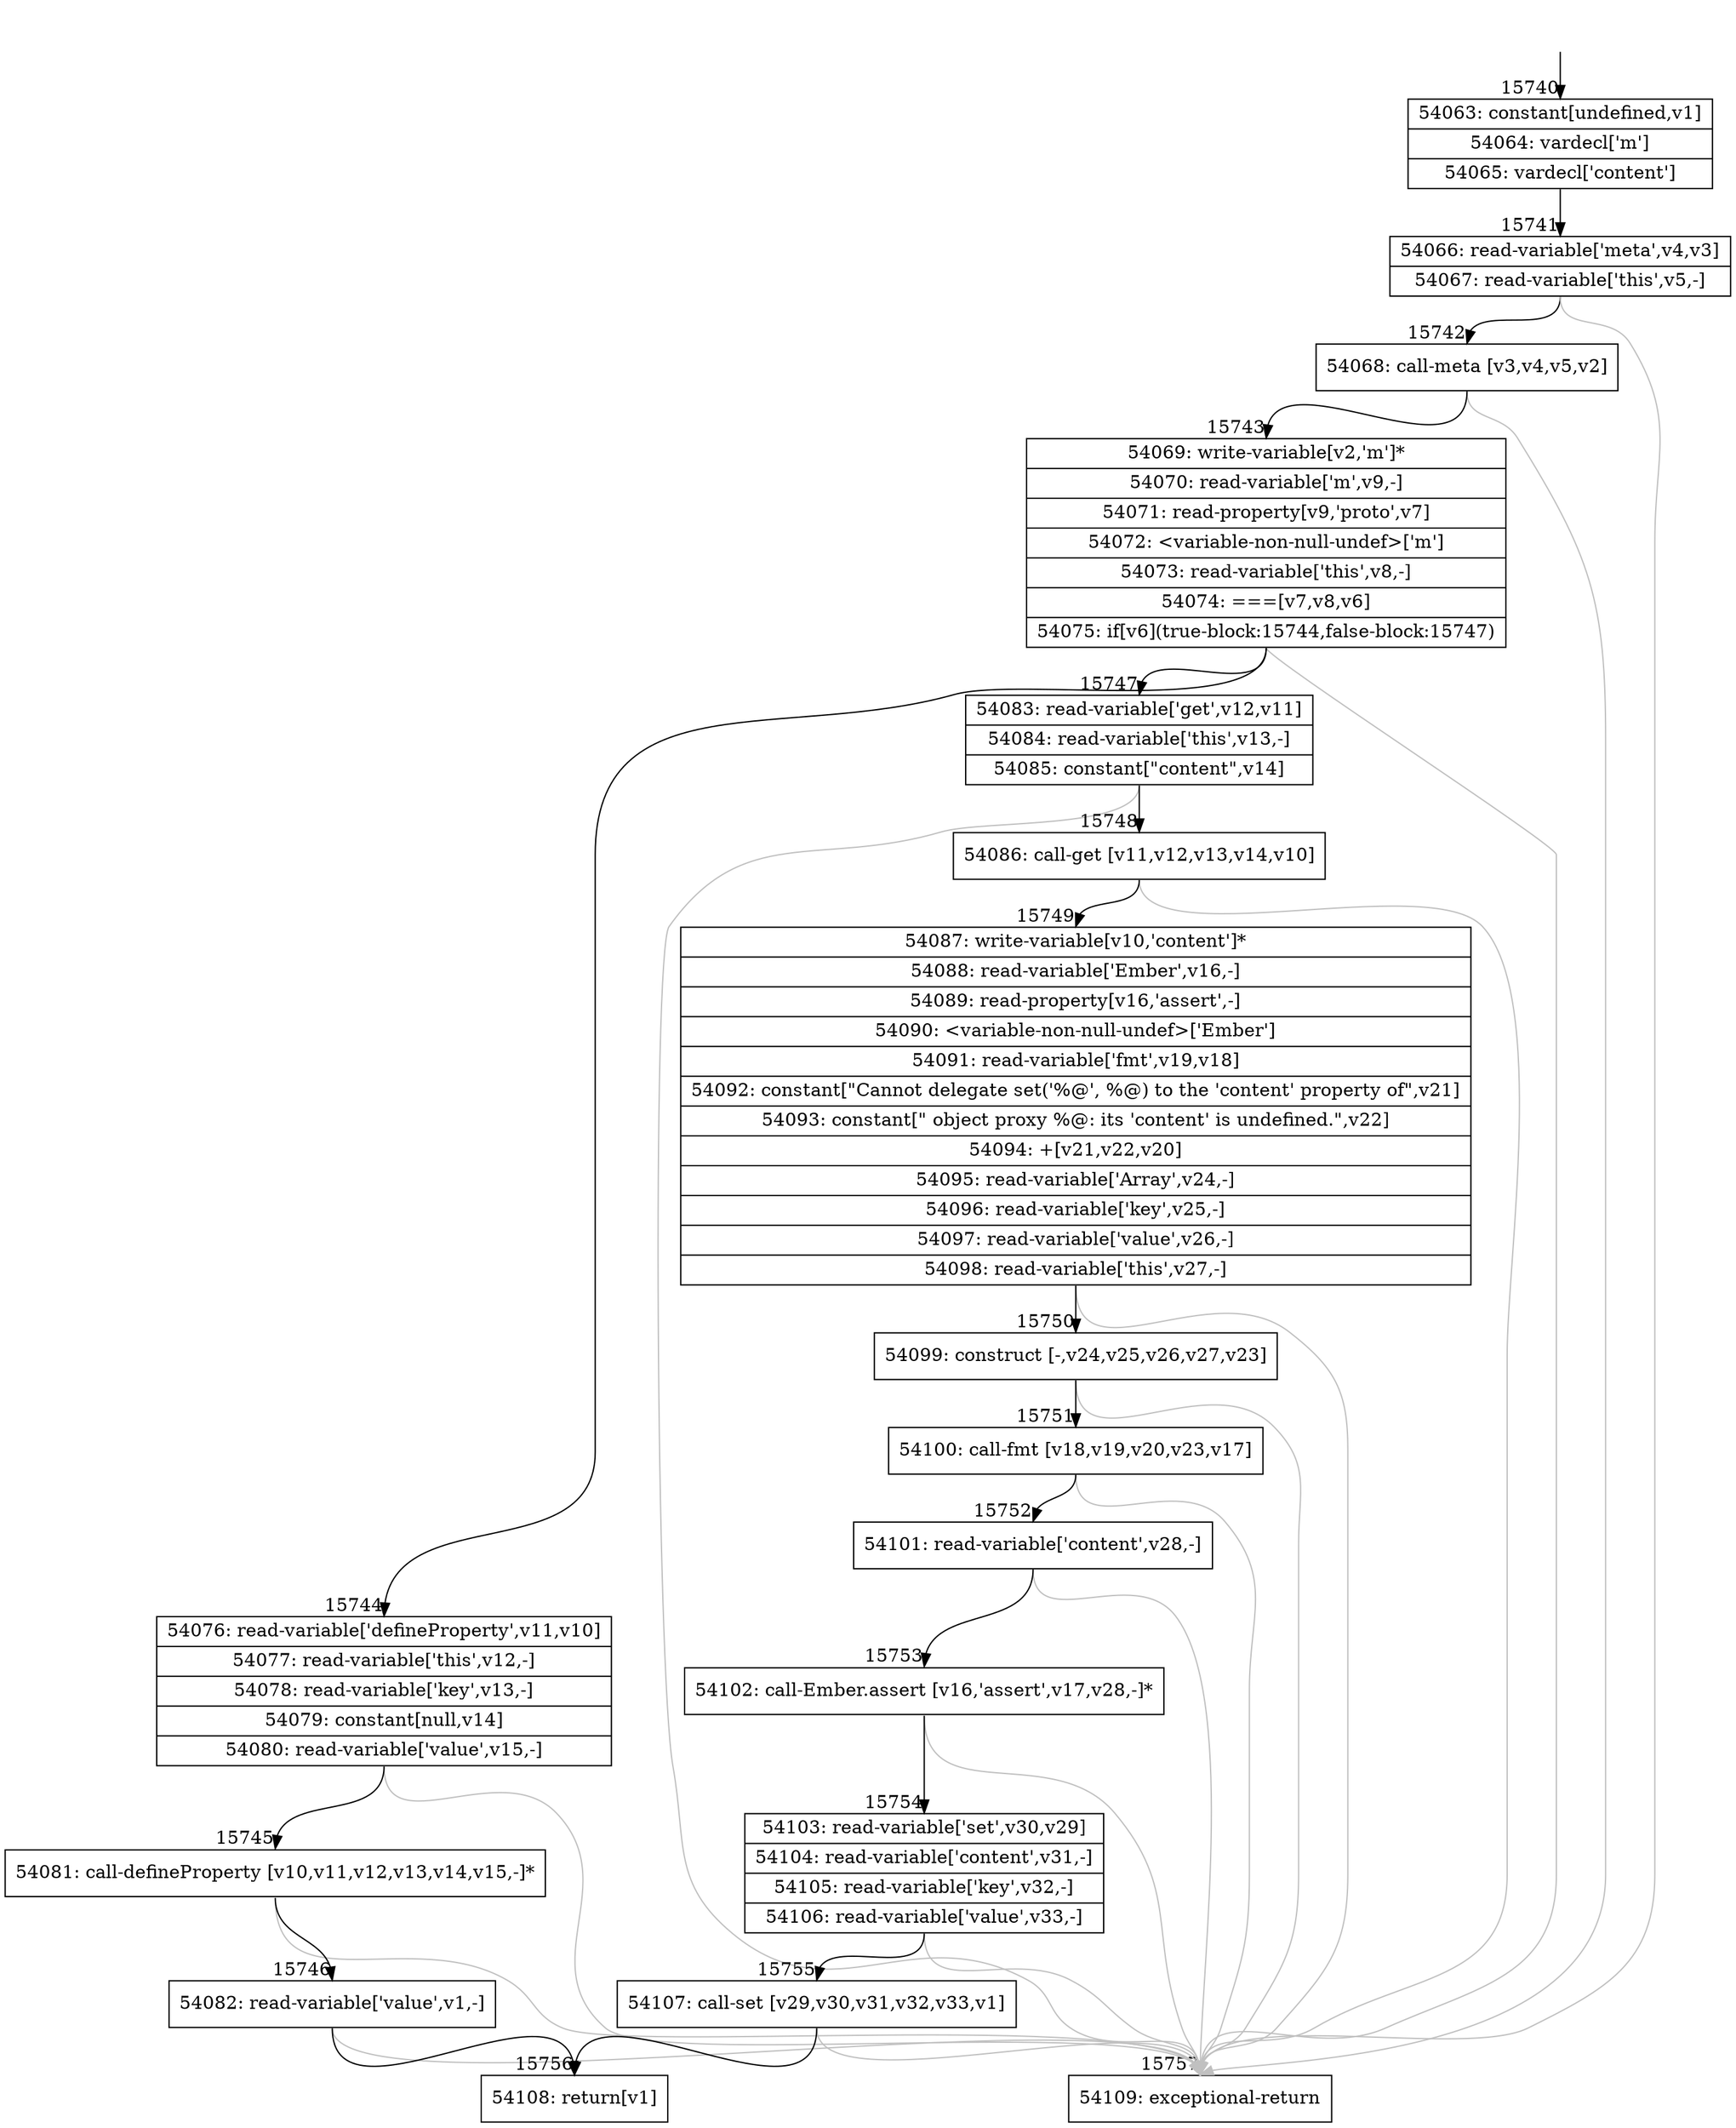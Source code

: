 digraph {
rankdir="TD"
BB_entry1340[shape=none,label=""];
BB_entry1340 -> BB15740 [tailport=s, headport=n, headlabel="    15740"]
BB15740 [shape=record label="{54063: constant[undefined,v1]|54064: vardecl['m']|54065: vardecl['content']}" ] 
BB15740 -> BB15741 [tailport=s, headport=n, headlabel="      15741"]
BB15741 [shape=record label="{54066: read-variable['meta',v4,v3]|54067: read-variable['this',v5,-]}" ] 
BB15741 -> BB15742 [tailport=s, headport=n, headlabel="      15742"]
BB15741 -> BB15757 [tailport=s, headport=n, color=gray, headlabel="      15757"]
BB15742 [shape=record label="{54068: call-meta [v3,v4,v5,v2]}" ] 
BB15742 -> BB15743 [tailport=s, headport=n, headlabel="      15743"]
BB15742 -> BB15757 [tailport=s, headport=n, color=gray]
BB15743 [shape=record label="{54069: write-variable[v2,'m']*|54070: read-variable['m',v9,-]|54071: read-property[v9,'proto',v7]|54072: \<variable-non-null-undef\>['m']|54073: read-variable['this',v8,-]|54074: ===[v7,v8,v6]|54075: if[v6](true-block:15744,false-block:15747)}" ] 
BB15743 -> BB15744 [tailport=s, headport=n, headlabel="      15744"]
BB15743 -> BB15747 [tailport=s, headport=n, headlabel="      15747"]
BB15743 -> BB15757 [tailport=s, headport=n, color=gray]
BB15744 [shape=record label="{54076: read-variable['defineProperty',v11,v10]|54077: read-variable['this',v12,-]|54078: read-variable['key',v13,-]|54079: constant[null,v14]|54080: read-variable['value',v15,-]}" ] 
BB15744 -> BB15745 [tailport=s, headport=n, headlabel="      15745"]
BB15744 -> BB15757 [tailport=s, headport=n, color=gray]
BB15745 [shape=record label="{54081: call-defineProperty [v10,v11,v12,v13,v14,v15,-]*}" ] 
BB15745 -> BB15746 [tailport=s, headport=n, headlabel="      15746"]
BB15745 -> BB15757 [tailport=s, headport=n, color=gray]
BB15746 [shape=record label="{54082: read-variable['value',v1,-]}" ] 
BB15746 -> BB15756 [tailport=s, headport=n, headlabel="      15756"]
BB15746 -> BB15757 [tailport=s, headport=n, color=gray]
BB15747 [shape=record label="{54083: read-variable['get',v12,v11]|54084: read-variable['this',v13,-]|54085: constant[\"content\",v14]}" ] 
BB15747 -> BB15748 [tailport=s, headport=n, headlabel="      15748"]
BB15747 -> BB15757 [tailport=s, headport=n, color=gray]
BB15748 [shape=record label="{54086: call-get [v11,v12,v13,v14,v10]}" ] 
BB15748 -> BB15749 [tailport=s, headport=n, headlabel="      15749"]
BB15748 -> BB15757 [tailport=s, headport=n, color=gray]
BB15749 [shape=record label="{54087: write-variable[v10,'content']*|54088: read-variable['Ember',v16,-]|54089: read-property[v16,'assert',-]|54090: \<variable-non-null-undef\>['Ember']|54091: read-variable['fmt',v19,v18]|54092: constant[\"Cannot delegate set('%@', %@) to the 'content' property of\",v21]|54093: constant[\" object proxy %@: its 'content' is undefined.\",v22]|54094: +[v21,v22,v20]|54095: read-variable['Array',v24,-]|54096: read-variable['key',v25,-]|54097: read-variable['value',v26,-]|54098: read-variable['this',v27,-]}" ] 
BB15749 -> BB15750 [tailport=s, headport=n, headlabel="      15750"]
BB15749 -> BB15757 [tailport=s, headport=n, color=gray]
BB15750 [shape=record label="{54099: construct [-,v24,v25,v26,v27,v23]}" ] 
BB15750 -> BB15751 [tailport=s, headport=n, headlabel="      15751"]
BB15750 -> BB15757 [tailport=s, headport=n, color=gray]
BB15751 [shape=record label="{54100: call-fmt [v18,v19,v20,v23,v17]}" ] 
BB15751 -> BB15752 [tailport=s, headport=n, headlabel="      15752"]
BB15751 -> BB15757 [tailport=s, headport=n, color=gray]
BB15752 [shape=record label="{54101: read-variable['content',v28,-]}" ] 
BB15752 -> BB15753 [tailport=s, headport=n, headlabel="      15753"]
BB15752 -> BB15757 [tailport=s, headport=n, color=gray]
BB15753 [shape=record label="{54102: call-Ember.assert [v16,'assert',v17,v28,-]*}" ] 
BB15753 -> BB15754 [tailport=s, headport=n, headlabel="      15754"]
BB15753 -> BB15757 [tailport=s, headport=n, color=gray]
BB15754 [shape=record label="{54103: read-variable['set',v30,v29]|54104: read-variable['content',v31,-]|54105: read-variable['key',v32,-]|54106: read-variable['value',v33,-]}" ] 
BB15754 -> BB15755 [tailport=s, headport=n, headlabel="      15755"]
BB15754 -> BB15757 [tailport=s, headport=n, color=gray]
BB15755 [shape=record label="{54107: call-set [v29,v30,v31,v32,v33,v1]}" ] 
BB15755 -> BB15756 [tailport=s, headport=n]
BB15755 -> BB15757 [tailport=s, headport=n, color=gray]
BB15756 [shape=record label="{54108: return[v1]}" ] 
BB15757 [shape=record label="{54109: exceptional-return}" ] 
//#$~ 28985
}
